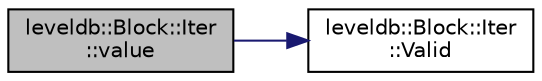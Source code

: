 digraph "leveldb::Block::Iter::value"
{
  edge [fontname="Helvetica",fontsize="10",labelfontname="Helvetica",labelfontsize="10"];
  node [fontname="Helvetica",fontsize="10",shape=record];
  rankdir="LR";
  Node1 [label="leveldb::Block::Iter\l::value",height=0.2,width=0.4,color="black", fillcolor="grey75", style="filled" fontcolor="black"];
  Node1 -> Node2 [color="midnightblue",fontsize="10",style="solid"];
  Node2 [label="leveldb::Block::Iter\l::Valid",height=0.2,width=0.4,color="black", fillcolor="white", style="filled",URL="$classleveldb_1_1_block_1_1_iter.html#ac4be155bfc93e1d2b90cfd670f22c1ba"];
}
